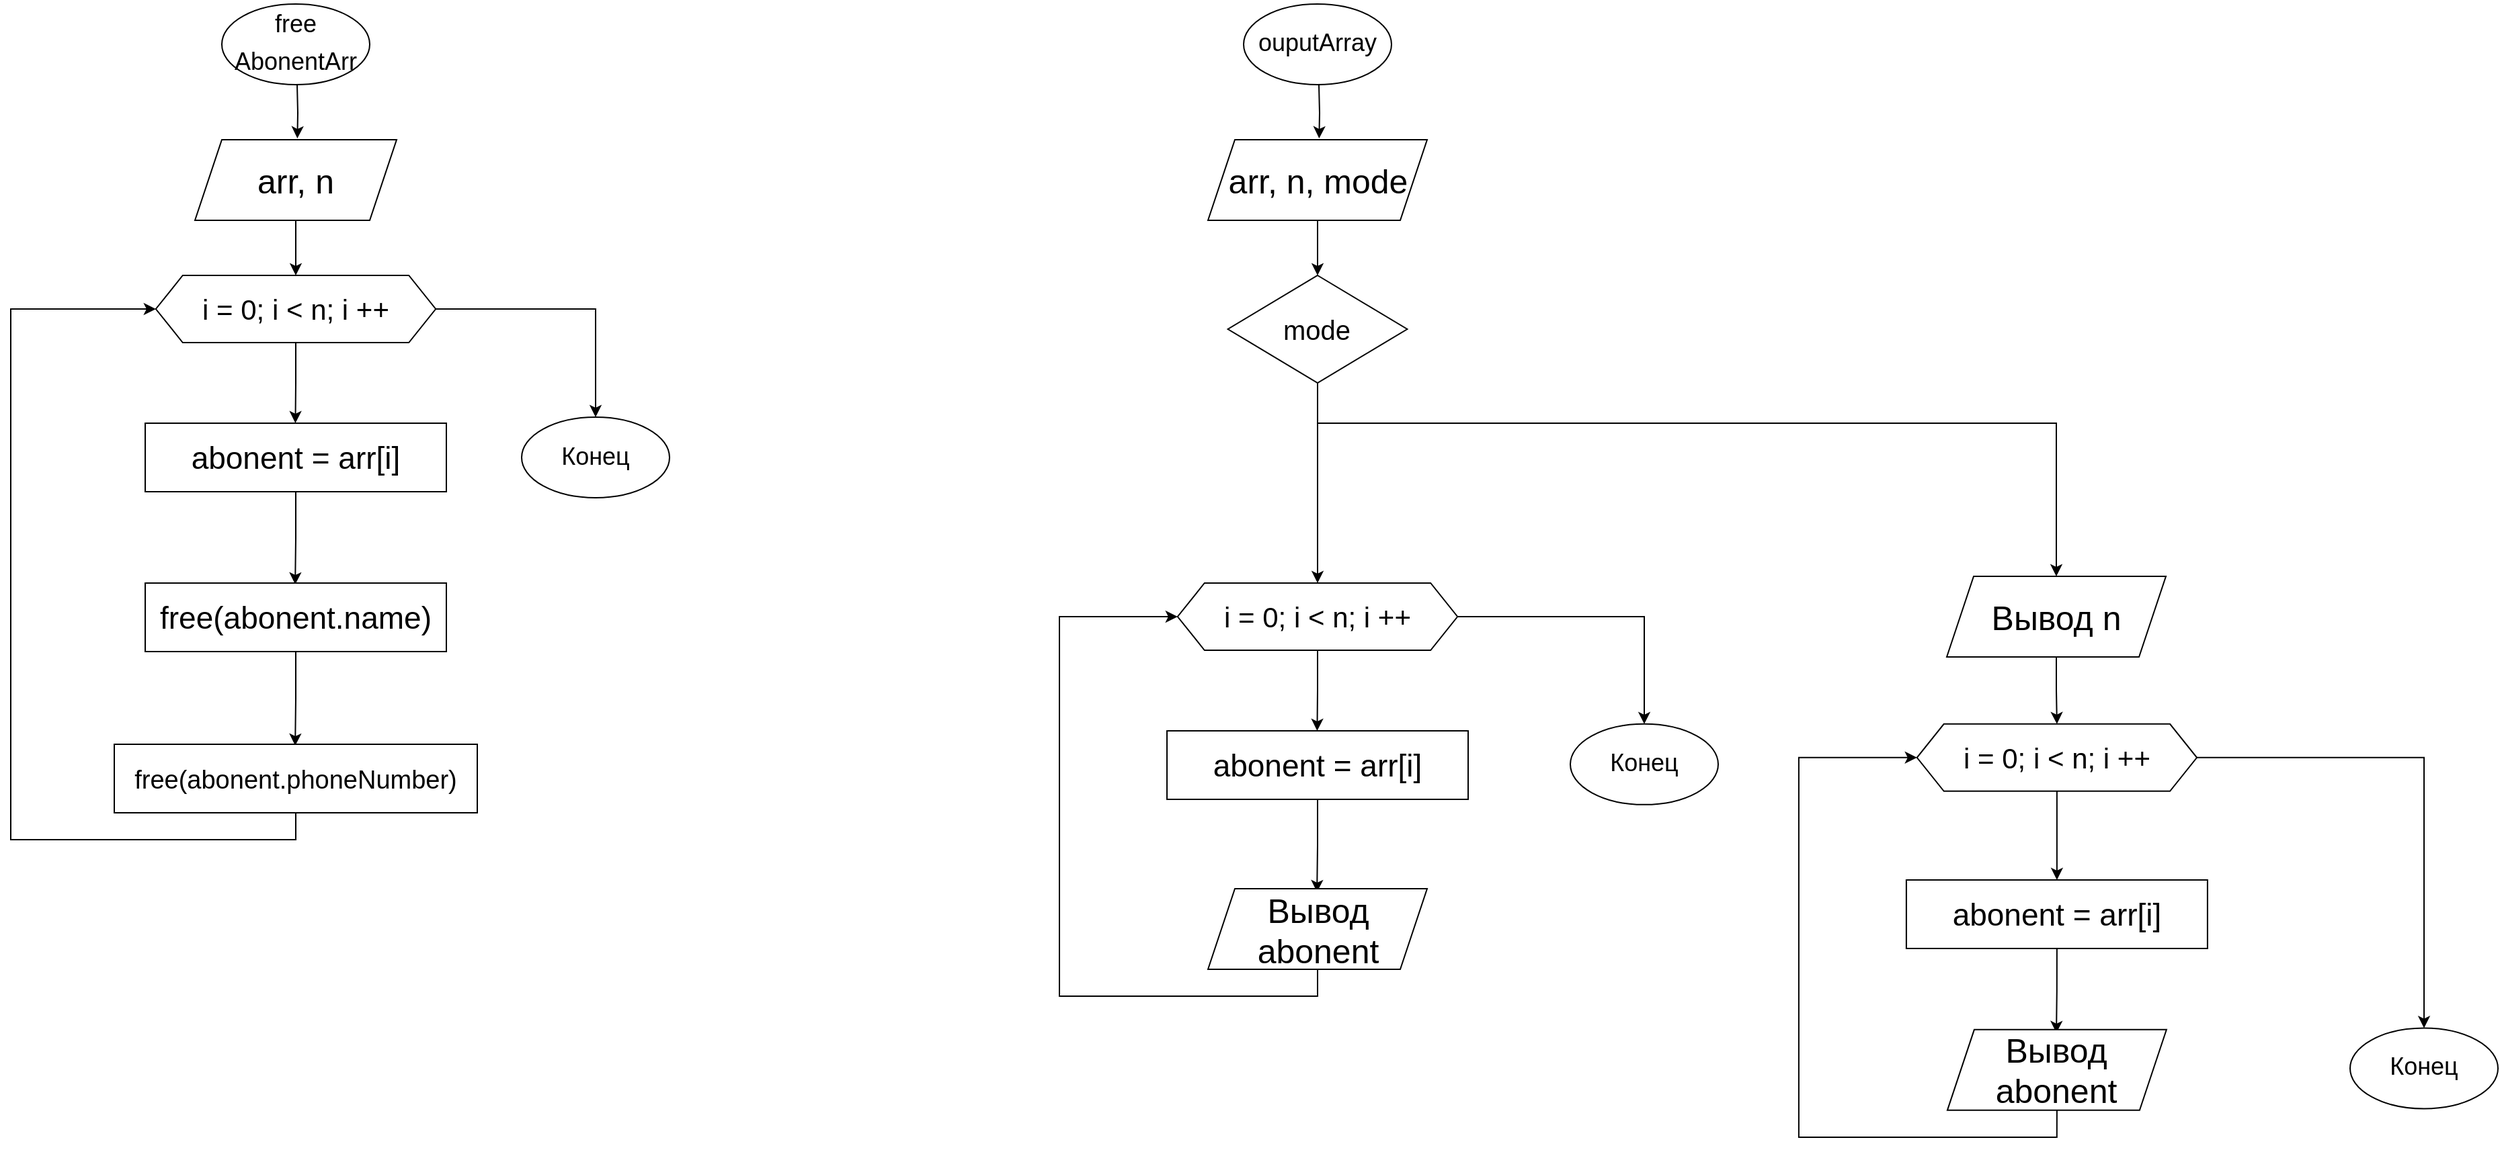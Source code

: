 <mxfile version="22.1.5" type="github">
  <diagram name="Страница — 1" id="3N3M2ZPgYObG2z2aLY6X">
    <mxGraphModel dx="-5607" dy="1750" grid="1" gridSize="10" guides="1" tooltips="1" connect="1" arrows="1" fold="1" page="1" pageScale="1" pageWidth="827" pageHeight="1169" math="0" shadow="0">
      <root>
        <mxCell id="0" />
        <mxCell id="1" parent="0" />
        <mxCell id="6aPsw19FR47o6SkRlXAU-1" value="&lt;p style=&quot;line-height: 110%;&quot;&gt;&lt;span style=&quot;font-size: 18px;&quot;&gt;free&lt;/span&gt;&lt;/p&gt;&lt;p style=&quot;line-height: 110%;&quot;&gt;&lt;span style=&quot;font-size: 18px;&quot;&gt;AbonentArr&lt;/span&gt;&lt;/p&gt;" style="ellipse;whiteSpace=wrap;html=1;" vertex="1" parent="1">
          <mxGeometry x="6987" y="-482" width="110" height="60" as="geometry" />
        </mxCell>
        <mxCell id="6aPsw19FR47o6SkRlXAU-2" value="" style="edgeStyle=orthogonalEdgeStyle;rounded=0;orthogonalLoop=1;jettySize=auto;html=1;" edge="1" parent="1">
          <mxGeometry relative="1" as="geometry">
            <mxPoint x="7043.18" y="-382" as="targetPoint" />
            <mxPoint x="7043" y="-422" as="sourcePoint" />
          </mxGeometry>
        </mxCell>
        <mxCell id="6aPsw19FR47o6SkRlXAU-3" style="edgeStyle=orthogonalEdgeStyle;rounded=0;orthogonalLoop=1;jettySize=auto;html=1;exitX=0.5;exitY=1;exitDx=0;exitDy=0;entryX=0.5;entryY=0;entryDx=0;entryDy=0;" edge="1" parent="1" source="6aPsw19FR47o6SkRlXAU-4">
          <mxGeometry relative="1" as="geometry">
            <mxPoint x="7042" y="-280" as="targetPoint" />
          </mxGeometry>
        </mxCell>
        <mxCell id="6aPsw19FR47o6SkRlXAU-4" value="&lt;span style=&quot;font-size: 25px;&quot;&gt;arr, n&lt;br&gt;&lt;/span&gt;" style="shape=parallelogram;perimeter=parallelogramPerimeter;whiteSpace=wrap;html=1;fixedSize=1;" vertex="1" parent="1">
          <mxGeometry x="6967" y="-381" width="150" height="60" as="geometry" />
        </mxCell>
        <mxCell id="6aPsw19FR47o6SkRlXAU-5" style="edgeStyle=orthogonalEdgeStyle;rounded=0;orthogonalLoop=1;jettySize=auto;html=1;exitX=0.5;exitY=1;exitDx=0;exitDy=0;" edge="1" parent="1" source="6aPsw19FR47o6SkRlXAU-7">
          <mxGeometry relative="1" as="geometry">
            <mxPoint x="7041.714" y="-170" as="targetPoint" />
          </mxGeometry>
        </mxCell>
        <mxCell id="6aPsw19FR47o6SkRlXAU-6" style="edgeStyle=orthogonalEdgeStyle;rounded=0;orthogonalLoop=1;jettySize=auto;html=1;exitX=1;exitY=0.5;exitDx=0;exitDy=0;entryX=0.5;entryY=0;entryDx=0;entryDy=0;" edge="1" parent="1" source="6aPsw19FR47o6SkRlXAU-7" target="6aPsw19FR47o6SkRlXAU-14">
          <mxGeometry relative="1" as="geometry">
            <mxPoint x="7270" y="-210" as="targetPoint" />
          </mxGeometry>
        </mxCell>
        <mxCell id="6aPsw19FR47o6SkRlXAU-7" value="&lt;font style=&quot;font-size: 21px;&quot;&gt;i = 0; i &amp;lt; n; i ++&lt;/font&gt;" style="shape=hexagon;perimeter=hexagonPerimeter2;whiteSpace=wrap;html=1;fixedSize=1;" vertex="1" parent="1">
          <mxGeometry x="6937.91" y="-280" width="208.18" height="50" as="geometry" />
        </mxCell>
        <mxCell id="6aPsw19FR47o6SkRlXAU-8" style="edgeStyle=orthogonalEdgeStyle;rounded=0;orthogonalLoop=1;jettySize=auto;html=1;exitX=0.5;exitY=1;exitDx=0;exitDy=0;" edge="1" parent="1" source="6aPsw19FR47o6SkRlXAU-9">
          <mxGeometry relative="1" as="geometry">
            <mxPoint x="7041.579" y="-50" as="targetPoint" />
          </mxGeometry>
        </mxCell>
        <mxCell id="6aPsw19FR47o6SkRlXAU-9" value="&lt;span style=&quot;font-size: 23px;&quot;&gt;abonent = arr[i]&lt;/span&gt;" style="rounded=0;whiteSpace=wrap;html=1;fontSize=20;" vertex="1" parent="1">
          <mxGeometry x="6930" y="-170.0" width="224" height="51" as="geometry" />
        </mxCell>
        <mxCell id="6aPsw19FR47o6SkRlXAU-10" style="edgeStyle=orthogonalEdgeStyle;rounded=0;orthogonalLoop=1;jettySize=auto;html=1;exitX=0.5;exitY=1;exitDx=0;exitDy=0;" edge="1" parent="1" source="6aPsw19FR47o6SkRlXAU-11">
          <mxGeometry relative="1" as="geometry">
            <mxPoint x="7041.579" y="70" as="targetPoint" />
          </mxGeometry>
        </mxCell>
        <mxCell id="6aPsw19FR47o6SkRlXAU-11" value="&lt;span style=&quot;font-size: 23px;&quot;&gt;free(abonent.name)&lt;/span&gt;" style="rounded=0;whiteSpace=wrap;html=1;fontSize=20;" vertex="1" parent="1">
          <mxGeometry x="6930" y="-51.0" width="224" height="51" as="geometry" />
        </mxCell>
        <mxCell id="6aPsw19FR47o6SkRlXAU-12" style="edgeStyle=orthogonalEdgeStyle;rounded=0;orthogonalLoop=1;jettySize=auto;html=1;exitX=0.5;exitY=1;exitDx=0;exitDy=0;entryX=0;entryY=0.5;entryDx=0;entryDy=0;" edge="1" parent="1" source="6aPsw19FR47o6SkRlXAU-13" target="6aPsw19FR47o6SkRlXAU-7">
          <mxGeometry relative="1" as="geometry">
            <Array as="points">
              <mxPoint x="7042" y="140" />
              <mxPoint x="6830" y="140" />
              <mxPoint x="6830" y="-255" />
            </Array>
          </mxGeometry>
        </mxCell>
        <mxCell id="6aPsw19FR47o6SkRlXAU-13" value="&lt;font style=&quot;font-size: 19px;&quot;&gt;free(abonent.phoneNumber)&lt;/font&gt;" style="rounded=0;whiteSpace=wrap;html=1;fontSize=20;" vertex="1" parent="1">
          <mxGeometry x="6907" y="69" width="270" height="51" as="geometry" />
        </mxCell>
        <mxCell id="6aPsw19FR47o6SkRlXAU-14" value="&lt;p style=&quot;line-height: 110%;&quot;&gt;&lt;span style=&quot;font-size: 18px;&quot;&gt;Конец&lt;/span&gt;&lt;/p&gt;" style="ellipse;whiteSpace=wrap;html=1;" vertex="1" parent="1">
          <mxGeometry x="7210" y="-174.5" width="110" height="60" as="geometry" />
        </mxCell>
        <mxCell id="6aPsw19FR47o6SkRlXAU-15" value="&lt;p style=&quot;line-height: 110%;&quot;&gt;&lt;span style=&quot;font-size: 18px;&quot;&gt;ouputArray&lt;/span&gt;&lt;/p&gt;" style="ellipse;whiteSpace=wrap;html=1;" vertex="1" parent="1">
          <mxGeometry x="7747" y="-482" width="110" height="60" as="geometry" />
        </mxCell>
        <mxCell id="6aPsw19FR47o6SkRlXAU-16" value="" style="edgeStyle=orthogonalEdgeStyle;rounded=0;orthogonalLoop=1;jettySize=auto;html=1;" edge="1" parent="1">
          <mxGeometry relative="1" as="geometry">
            <mxPoint x="7803.18" y="-382" as="targetPoint" />
            <mxPoint x="7803" y="-422" as="sourcePoint" />
          </mxGeometry>
        </mxCell>
        <mxCell id="6aPsw19FR47o6SkRlXAU-17" style="edgeStyle=orthogonalEdgeStyle;rounded=0;orthogonalLoop=1;jettySize=auto;html=1;exitX=0.5;exitY=1;exitDx=0;exitDy=0;entryX=0.5;entryY=0;entryDx=0;entryDy=0;" edge="1" parent="1" source="6aPsw19FR47o6SkRlXAU-18">
          <mxGeometry relative="1" as="geometry">
            <mxPoint x="7802" y="-280" as="targetPoint" />
          </mxGeometry>
        </mxCell>
        <mxCell id="6aPsw19FR47o6SkRlXAU-18" value="&lt;span style=&quot;font-size: 25px;&quot;&gt;arr, n, mode&lt;br&gt;&lt;/span&gt;" style="shape=parallelogram;perimeter=parallelogramPerimeter;whiteSpace=wrap;html=1;fixedSize=1;" vertex="1" parent="1">
          <mxGeometry x="7720.5" y="-381" width="163" height="60" as="geometry" />
        </mxCell>
        <mxCell id="6aPsw19FR47o6SkRlXAU-19" style="edgeStyle=orthogonalEdgeStyle;rounded=0;orthogonalLoop=1;jettySize=auto;html=1;exitX=0.5;exitY=1;exitDx=0;exitDy=0;entryX=0.5;entryY=0;entryDx=0;entryDy=0;" edge="1" parent="1" source="6aPsw19FR47o6SkRlXAU-21" target="6aPsw19FR47o6SkRlXAU-24">
          <mxGeometry relative="1" as="geometry">
            <mxPoint x="7802" y="-120" as="targetPoint" />
          </mxGeometry>
        </mxCell>
        <mxCell id="6aPsw19FR47o6SkRlXAU-20" style="edgeStyle=orthogonalEdgeStyle;rounded=0;orthogonalLoop=1;jettySize=auto;html=1;exitX=0.5;exitY=1;exitDx=0;exitDy=0;entryX=0.5;entryY=0;entryDx=0;entryDy=0;" edge="1" parent="1" source="6aPsw19FR47o6SkRlXAU-21" target="6aPsw19FR47o6SkRlXAU-30">
          <mxGeometry relative="1" as="geometry">
            <mxPoint x="8350" y="-140" as="targetPoint" />
            <Array as="points">
              <mxPoint x="7802" y="-170" />
              <mxPoint x="8351" y="-170" />
            </Array>
          </mxGeometry>
        </mxCell>
        <mxCell id="6aPsw19FR47o6SkRlXAU-21" value="&lt;span style=&quot;font-size: 20px;&quot;&gt;mode&lt;/span&gt;" style="rhombus;whiteSpace=wrap;html=1;" vertex="1" parent="1">
          <mxGeometry x="7735.3" y="-280" width="133.41" height="80" as="geometry" />
        </mxCell>
        <mxCell id="6aPsw19FR47o6SkRlXAU-22" style="edgeStyle=orthogonalEdgeStyle;rounded=0;orthogonalLoop=1;jettySize=auto;html=1;exitX=0.5;exitY=1;exitDx=0;exitDy=0;" edge="1" parent="1" source="6aPsw19FR47o6SkRlXAU-24">
          <mxGeometry relative="1" as="geometry">
            <mxPoint x="7801.714" y="59" as="targetPoint" />
          </mxGeometry>
        </mxCell>
        <mxCell id="6aPsw19FR47o6SkRlXAU-23" style="edgeStyle=orthogonalEdgeStyle;rounded=0;orthogonalLoop=1;jettySize=auto;html=1;exitX=1;exitY=0.5;exitDx=0;exitDy=0;entryX=0.5;entryY=0;entryDx=0;entryDy=0;" edge="1" parent="1" source="6aPsw19FR47o6SkRlXAU-24" target="6aPsw19FR47o6SkRlXAU-38">
          <mxGeometry relative="1" as="geometry">
            <mxPoint x="8040" y="60" as="targetPoint" />
          </mxGeometry>
        </mxCell>
        <mxCell id="6aPsw19FR47o6SkRlXAU-24" value="&lt;font style=&quot;font-size: 21px;&quot;&gt;i = 0; i &amp;lt; n; i ++&lt;/font&gt;" style="shape=hexagon;perimeter=hexagonPerimeter2;whiteSpace=wrap;html=1;fixedSize=1;" vertex="1" parent="1">
          <mxGeometry x="7697.91" y="-51" width="208.18" height="50" as="geometry" />
        </mxCell>
        <mxCell id="6aPsw19FR47o6SkRlXAU-25" style="edgeStyle=orthogonalEdgeStyle;rounded=0;orthogonalLoop=1;jettySize=auto;html=1;exitX=0.5;exitY=1;exitDx=0;exitDy=0;" edge="1" parent="1" source="6aPsw19FR47o6SkRlXAU-26">
          <mxGeometry relative="1" as="geometry">
            <mxPoint x="7801.579" y="179" as="targetPoint" />
          </mxGeometry>
        </mxCell>
        <mxCell id="6aPsw19FR47o6SkRlXAU-26" value="&lt;span style=&quot;font-size: 23px;&quot;&gt;abonent = arr[i]&lt;/span&gt;" style="rounded=0;whiteSpace=wrap;html=1;fontSize=20;" vertex="1" parent="1">
          <mxGeometry x="7690" y="59.0" width="224" height="51" as="geometry" />
        </mxCell>
        <mxCell id="6aPsw19FR47o6SkRlXAU-27" style="edgeStyle=orthogonalEdgeStyle;rounded=0;orthogonalLoop=1;jettySize=auto;html=1;exitX=0.5;exitY=1;exitDx=0;exitDy=0;entryX=0;entryY=0.5;entryDx=0;entryDy=0;" edge="1" parent="1" source="6aPsw19FR47o6SkRlXAU-28" target="6aPsw19FR47o6SkRlXAU-24">
          <mxGeometry relative="1" as="geometry">
            <Array as="points">
              <mxPoint x="7802" y="256.5" />
              <mxPoint x="7610" y="256.5" />
              <mxPoint x="7610" y="-25.5" />
            </Array>
          </mxGeometry>
        </mxCell>
        <mxCell id="6aPsw19FR47o6SkRlXAU-28" value="&lt;span style=&quot;font-size: 25px;&quot;&gt;Вывод abonent&lt;br&gt;&lt;/span&gt;" style="shape=parallelogram;perimeter=parallelogramPerimeter;whiteSpace=wrap;html=1;fixedSize=1;" vertex="1" parent="1">
          <mxGeometry x="7720.5" y="176.5" width="163" height="60" as="geometry" />
        </mxCell>
        <mxCell id="6aPsw19FR47o6SkRlXAU-29" style="edgeStyle=orthogonalEdgeStyle;rounded=0;orthogonalLoop=1;jettySize=auto;html=1;exitX=0.5;exitY=1;exitDx=0;exitDy=0;entryX=0.5;entryY=0;entryDx=0;entryDy=0;" edge="1" parent="1" source="6aPsw19FR47o6SkRlXAU-30" target="6aPsw19FR47o6SkRlXAU-33">
          <mxGeometry relative="1" as="geometry">
            <mxPoint x="8352.059" y="40" as="targetPoint" />
          </mxGeometry>
        </mxCell>
        <mxCell id="6aPsw19FR47o6SkRlXAU-30" value="&lt;span style=&quot;font-size: 25px;&quot;&gt;Вывод n&lt;br&gt;&lt;/span&gt;" style="shape=parallelogram;perimeter=parallelogramPerimeter;whiteSpace=wrap;html=1;fixedSize=1;" vertex="1" parent="1">
          <mxGeometry x="8270" y="-56" width="163" height="60" as="geometry" />
        </mxCell>
        <mxCell id="6aPsw19FR47o6SkRlXAU-31" style="edgeStyle=orthogonalEdgeStyle;rounded=0;orthogonalLoop=1;jettySize=auto;html=1;exitX=0.5;exitY=1;exitDx=0;exitDy=0;entryX=0.5;entryY=0;entryDx=0;entryDy=0;" edge="1" parent="1" source="6aPsw19FR47o6SkRlXAU-33" target="6aPsw19FR47o6SkRlXAU-35">
          <mxGeometry relative="1" as="geometry">
            <mxPoint x="8351.654" y="163.93" as="targetPoint" />
          </mxGeometry>
        </mxCell>
        <mxCell id="6aPsw19FR47o6SkRlXAU-32" style="edgeStyle=orthogonalEdgeStyle;rounded=0;orthogonalLoop=1;jettySize=auto;html=1;exitX=1;exitY=0.5;exitDx=0;exitDy=0;entryX=0.5;entryY=0;entryDx=0;entryDy=0;" edge="1" parent="1" source="6aPsw19FR47o6SkRlXAU-33" target="6aPsw19FR47o6SkRlXAU-39">
          <mxGeometry relative="1" as="geometry">
            <mxPoint x="8620" y="280" as="targetPoint" />
          </mxGeometry>
        </mxCell>
        <mxCell id="6aPsw19FR47o6SkRlXAU-33" value="&lt;font style=&quot;font-size: 21px;&quot;&gt;i = 0; i &amp;lt; n; i ++&lt;/font&gt;" style="shape=hexagon;perimeter=hexagonPerimeter2;whiteSpace=wrap;html=1;fixedSize=1;" vertex="1" parent="1">
          <mxGeometry x="8247.85" y="53.93" width="208.18" height="50" as="geometry" />
        </mxCell>
        <mxCell id="6aPsw19FR47o6SkRlXAU-34" style="edgeStyle=orthogonalEdgeStyle;rounded=0;orthogonalLoop=1;jettySize=auto;html=1;exitX=0.5;exitY=1;exitDx=0;exitDy=0;" edge="1" parent="1" source="6aPsw19FR47o6SkRlXAU-35">
          <mxGeometry relative="1" as="geometry">
            <mxPoint x="8351.519" y="283.93" as="targetPoint" />
          </mxGeometry>
        </mxCell>
        <mxCell id="6aPsw19FR47o6SkRlXAU-35" value="&lt;span style=&quot;font-size: 23px;&quot;&gt;abonent = arr[i]&lt;/span&gt;" style="rounded=0;whiteSpace=wrap;html=1;fontSize=20;" vertex="1" parent="1">
          <mxGeometry x="8239.94" y="170.0" width="224" height="51" as="geometry" />
        </mxCell>
        <mxCell id="6aPsw19FR47o6SkRlXAU-36" style="edgeStyle=orthogonalEdgeStyle;rounded=0;orthogonalLoop=1;jettySize=auto;html=1;exitX=0.5;exitY=1;exitDx=0;exitDy=0;entryX=0;entryY=0.5;entryDx=0;entryDy=0;" edge="1" parent="1" source="6aPsw19FR47o6SkRlXAU-37" target="6aPsw19FR47o6SkRlXAU-33">
          <mxGeometry relative="1" as="geometry">
            <Array as="points">
              <mxPoint x="8351.94" y="361.43" />
              <mxPoint x="8159.94" y="361.43" />
              <mxPoint x="8159.94" y="79.43" />
            </Array>
          </mxGeometry>
        </mxCell>
        <mxCell id="6aPsw19FR47o6SkRlXAU-37" value="&lt;span style=&quot;font-size: 25px;&quot;&gt;Вывод abonent&lt;br&gt;&lt;/span&gt;" style="shape=parallelogram;perimeter=parallelogramPerimeter;whiteSpace=wrap;html=1;fixedSize=1;" vertex="1" parent="1">
          <mxGeometry x="8270.44" y="281.43" width="163" height="60" as="geometry" />
        </mxCell>
        <mxCell id="6aPsw19FR47o6SkRlXAU-38" value="&lt;p style=&quot;line-height: 110%;&quot;&gt;&lt;span style=&quot;font-size: 18px;&quot;&gt;Конец&lt;/span&gt;&lt;/p&gt;" style="ellipse;whiteSpace=wrap;html=1;" vertex="1" parent="1">
          <mxGeometry x="7990" y="53.93" width="110" height="60" as="geometry" />
        </mxCell>
        <mxCell id="6aPsw19FR47o6SkRlXAU-39" value="&lt;p style=&quot;line-height: 110%;&quot;&gt;&lt;span style=&quot;font-size: 18px;&quot;&gt;Конец&lt;/span&gt;&lt;/p&gt;" style="ellipse;whiteSpace=wrap;html=1;" vertex="1" parent="1">
          <mxGeometry x="8570" y="280.25" width="110" height="60" as="geometry" />
        </mxCell>
      </root>
    </mxGraphModel>
  </diagram>
</mxfile>
